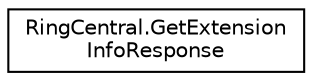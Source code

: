 digraph "Graphical Class Hierarchy"
{
 // LATEX_PDF_SIZE
  edge [fontname="Helvetica",fontsize="10",labelfontname="Helvetica",labelfontsize="10"];
  node [fontname="Helvetica",fontsize="10",shape=record];
  rankdir="LR";
  Node0 [label="RingCentral.GetExtension\lInfoResponse",height=0.2,width=0.4,color="black", fillcolor="white", style="filled",URL="$classRingCentral_1_1GetExtensionInfoResponse.html",tooltip=" "];
}
